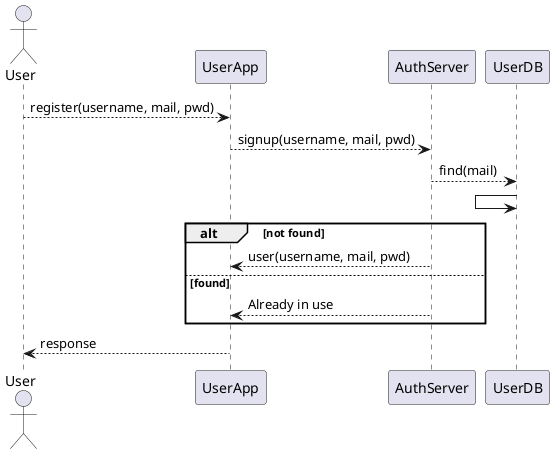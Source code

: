 @startuml signup
actor User as U
participant UserApp as UA
participant AuthServer as AS
participant UserDB as DB

U --> UA : register(username, mail, pwd)
UA --> AS : signup(username, mail, pwd)
AS --> DB : find(mail)
DB <- DB

alt not found
 AS --> UA : user(username, mail, pwd)
else found
 AS --> UA : Already in use
end

UA --> U : response
@enduml